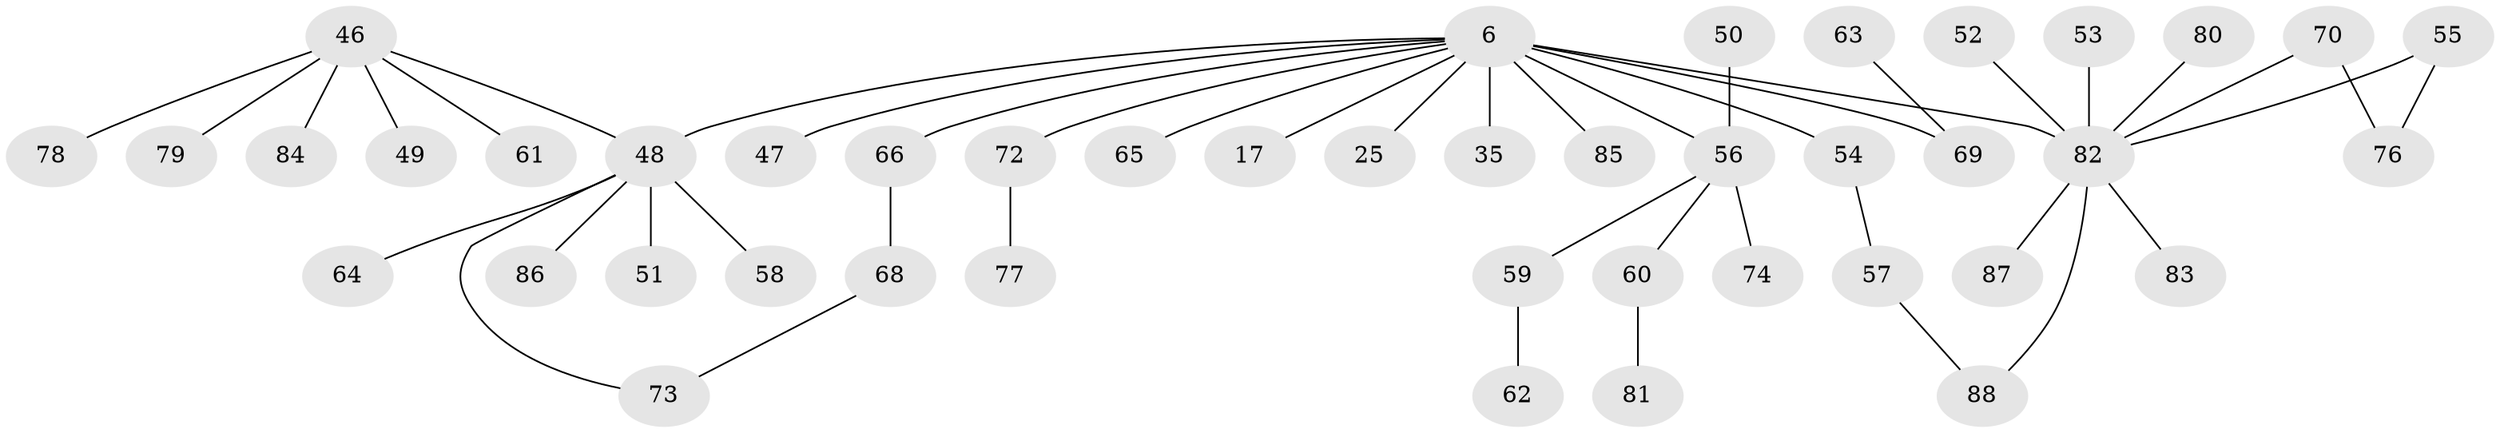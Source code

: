 // original degree distribution, {8: 0.022727272727272728, 5: 0.022727272727272728, 4: 0.056818181818181816, 2: 0.26136363636363635, 3: 0.17045454545454544, 6: 0.022727272727272728, 1: 0.4431818181818182}
// Generated by graph-tools (version 1.1) at 2025/45/03/04/25 21:45:14]
// undirected, 44 vertices, 46 edges
graph export_dot {
graph [start="1"]
  node [color=gray90,style=filled];
  6 [super="+3+1+4"];
  17;
  25;
  35;
  46 [super="+28+41"];
  47;
  48 [super="+11+15"];
  49;
  50;
  51;
  52;
  53;
  54 [super="+40+43"];
  55;
  56 [super="+7+9"];
  57;
  58 [super="+23"];
  59 [super="+45"];
  60 [super="+20+33"];
  61;
  62;
  63;
  64;
  65 [super="+29"];
  66 [super="+32"];
  68;
  69 [super="+26"];
  70;
  72 [super="+30+42+44"];
  73;
  74;
  76;
  77;
  78;
  79;
  80;
  81;
  82 [super="+34+14+67+75"];
  83;
  84;
  85 [super="+18"];
  86 [super="+31"];
  87;
  88;
  6 -- 35;
  6 -- 47;
  6 -- 17;
  6 -- 25;
  6 -- 56 [weight=2];
  6 -- 48 [weight=2];
  6 -- 82 [weight=3];
  6 -- 66;
  6 -- 85;
  6 -- 69;
  6 -- 65;
  6 -- 72;
  6 -- 54;
  46 -- 49;
  46 -- 84;
  46 -- 48;
  46 -- 61;
  46 -- 78;
  46 -- 79;
  48 -- 51;
  48 -- 64;
  48 -- 73;
  48 -- 58;
  48 -- 86;
  50 -- 56;
  52 -- 82;
  53 -- 82;
  54 -- 57;
  55 -- 76;
  55 -- 82;
  56 -- 74;
  56 -- 60;
  56 -- 59;
  57 -- 88;
  59 -- 62;
  60 -- 81;
  63 -- 69;
  66 -- 68;
  68 -- 73;
  70 -- 76;
  70 -- 82;
  72 -- 77;
  80 -- 82;
  82 -- 88;
  82 -- 83;
  82 -- 87;
}
